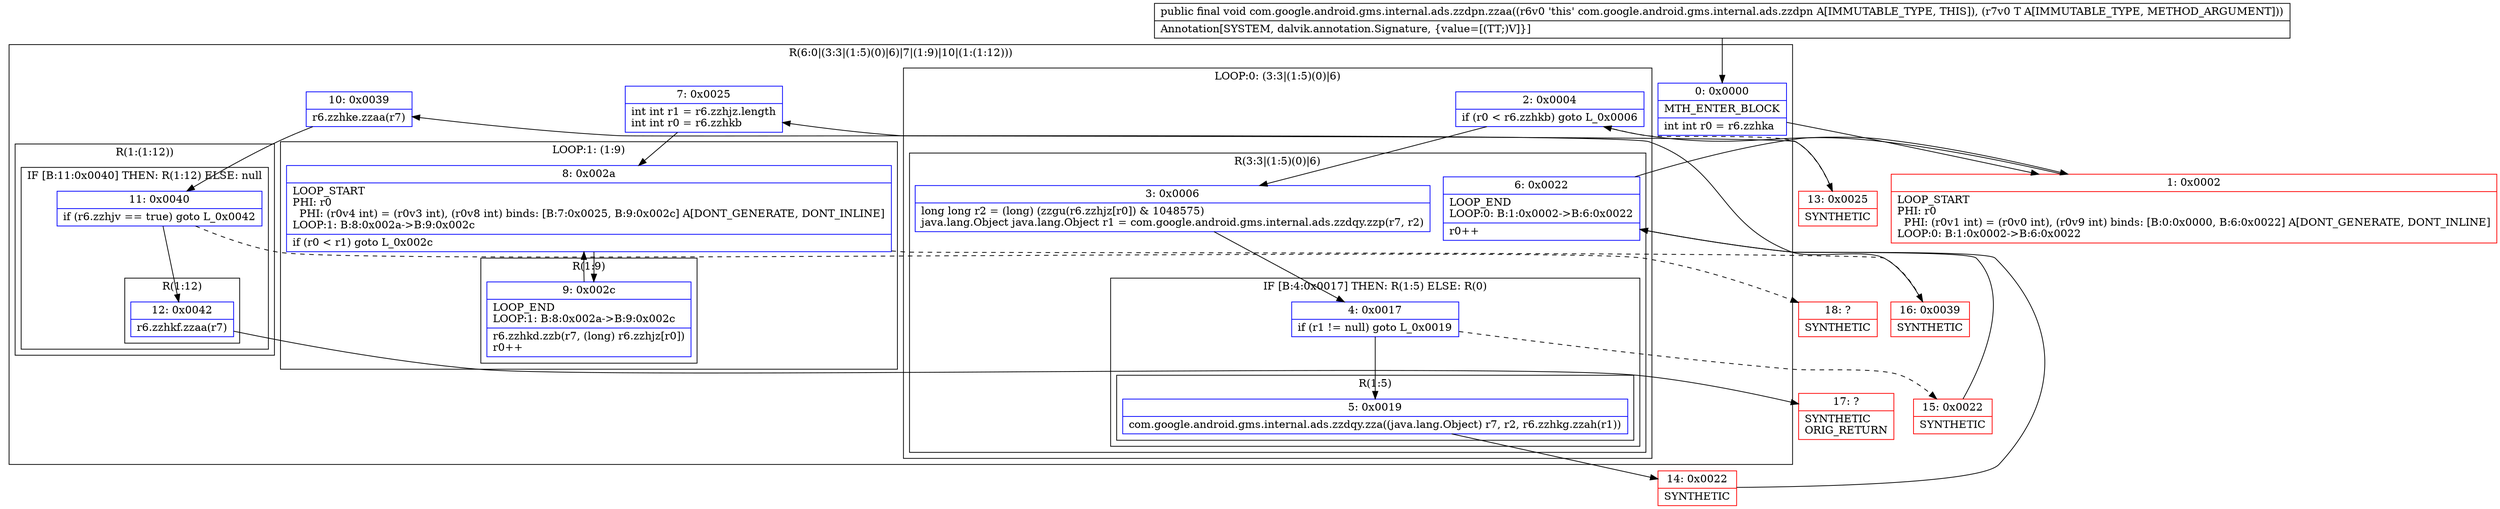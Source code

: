 digraph "CFG forcom.google.android.gms.internal.ads.zzdpn.zzaa(Ljava\/lang\/Object;)V" {
subgraph cluster_Region_726761312 {
label = "R(6:0|(3:3|(1:5)(0)|6)|7|(1:9)|10|(1:(1:12)))";
node [shape=record,color=blue];
Node_0 [shape=record,label="{0\:\ 0x0000|MTH_ENTER_BLOCK\l|int int r0 = r6.zzhka\l}"];
subgraph cluster_LoopRegion_1211362637 {
label = "LOOP:0: (3:3|(1:5)(0)|6)";
node [shape=record,color=blue];
Node_2 [shape=record,label="{2\:\ 0x0004|if (r0 \< r6.zzhkb) goto L_0x0006\l}"];
subgraph cluster_Region_1737085731 {
label = "R(3:3|(1:5)(0)|6)";
node [shape=record,color=blue];
Node_3 [shape=record,label="{3\:\ 0x0006|long long r2 = (long) (zzgu(r6.zzhjz[r0]) & 1048575)\ljava.lang.Object java.lang.Object r1 = com.google.android.gms.internal.ads.zzdqy.zzp(r7, r2)\l}"];
subgraph cluster_IfRegion_752975684 {
label = "IF [B:4:0x0017] THEN: R(1:5) ELSE: R(0)";
node [shape=record,color=blue];
Node_4 [shape=record,label="{4\:\ 0x0017|if (r1 != null) goto L_0x0019\l}"];
subgraph cluster_Region_98083863 {
label = "R(1:5)";
node [shape=record,color=blue];
Node_5 [shape=record,label="{5\:\ 0x0019|com.google.android.gms.internal.ads.zzdqy.zza((java.lang.Object) r7, r2, r6.zzhkg.zzah(r1))\l}"];
}
subgraph cluster_Region_1147142828 {
label = "R(0)";
node [shape=record,color=blue];
}
}
Node_6 [shape=record,label="{6\:\ 0x0022|LOOP_END\lLOOP:0: B:1:0x0002\-\>B:6:0x0022\l|r0++\l}"];
}
}
Node_7 [shape=record,label="{7\:\ 0x0025|int int r1 = r6.zzhjz.length\lint int r0 = r6.zzhkb\l}"];
subgraph cluster_LoopRegion_1918675409 {
label = "LOOP:1: (1:9)";
node [shape=record,color=blue];
Node_8 [shape=record,label="{8\:\ 0x002a|LOOP_START\lPHI: r0 \l  PHI: (r0v4 int) = (r0v3 int), (r0v8 int) binds: [B:7:0x0025, B:9:0x002c] A[DONT_GENERATE, DONT_INLINE]\lLOOP:1: B:8:0x002a\-\>B:9:0x002c\l|if (r0 \< r1) goto L_0x002c\l}"];
subgraph cluster_Region_1389785733 {
label = "R(1:9)";
node [shape=record,color=blue];
Node_9 [shape=record,label="{9\:\ 0x002c|LOOP_END\lLOOP:1: B:8:0x002a\-\>B:9:0x002c\l|r6.zzhkd.zzb(r7, (long) r6.zzhjz[r0])\lr0++\l}"];
}
}
Node_10 [shape=record,label="{10\:\ 0x0039|r6.zzhke.zzaa(r7)\l}"];
subgraph cluster_Region_903771288 {
label = "R(1:(1:12))";
node [shape=record,color=blue];
subgraph cluster_IfRegion_1299359913 {
label = "IF [B:11:0x0040] THEN: R(1:12) ELSE: null";
node [shape=record,color=blue];
Node_11 [shape=record,label="{11\:\ 0x0040|if (r6.zzhjv == true) goto L_0x0042\l}"];
subgraph cluster_Region_1350889402 {
label = "R(1:12)";
node [shape=record,color=blue];
Node_12 [shape=record,label="{12\:\ 0x0042|r6.zzhkf.zzaa(r7)\l}"];
}
}
}
}
Node_1 [shape=record,color=red,label="{1\:\ 0x0002|LOOP_START\lPHI: r0 \l  PHI: (r0v1 int) = (r0v0 int), (r0v9 int) binds: [B:0:0x0000, B:6:0x0022] A[DONT_GENERATE, DONT_INLINE]\lLOOP:0: B:1:0x0002\-\>B:6:0x0022\l}"];
Node_13 [shape=record,color=red,label="{13\:\ 0x0025|SYNTHETIC\l}"];
Node_14 [shape=record,color=red,label="{14\:\ 0x0022|SYNTHETIC\l}"];
Node_15 [shape=record,color=red,label="{15\:\ 0x0022|SYNTHETIC\l}"];
Node_16 [shape=record,color=red,label="{16\:\ 0x0039|SYNTHETIC\l}"];
Node_17 [shape=record,color=red,label="{17\:\ ?|SYNTHETIC\lORIG_RETURN\l}"];
Node_18 [shape=record,color=red,label="{18\:\ ?|SYNTHETIC\l}"];
MethodNode[shape=record,label="{public final void com.google.android.gms.internal.ads.zzdpn.zzaa((r6v0 'this' com.google.android.gms.internal.ads.zzdpn A[IMMUTABLE_TYPE, THIS]), (r7v0 T A[IMMUTABLE_TYPE, METHOD_ARGUMENT]))  | Annotation[SYSTEM, dalvik.annotation.Signature, \{value=[(TT;)V]\}]\l}"];
MethodNode -> Node_0;
Node_0 -> Node_1;
Node_2 -> Node_3;
Node_2 -> Node_13[style=dashed];
Node_3 -> Node_4;
Node_4 -> Node_5;
Node_4 -> Node_15[style=dashed];
Node_5 -> Node_14;
Node_6 -> Node_1;
Node_7 -> Node_8;
Node_8 -> Node_9;
Node_8 -> Node_16[style=dashed];
Node_9 -> Node_8;
Node_10 -> Node_11;
Node_11 -> Node_12;
Node_11 -> Node_18[style=dashed];
Node_12 -> Node_17;
Node_1 -> Node_2;
Node_13 -> Node_7;
Node_14 -> Node_6;
Node_15 -> Node_6;
Node_16 -> Node_10;
}

